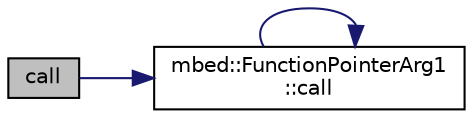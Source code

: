 digraph "call"
{
 // LATEX_PDF_SIZE
  edge [fontname="Helvetica",fontsize="10",labelfontname="Helvetica",labelfontsize="10"];
  node [fontname="Helvetica",fontsize="10",shape=record];
  rankdir="LR";
  Node1 [label="call",height=0.2,width=0.4,color="black", fillcolor="grey75", style="filled", fontcolor="black",tooltip=" "];
  Node1 -> Node2 [color="midnightblue",fontsize="10",style="solid",fontname="Helvetica"];
  Node2 [label="mbed::FunctionPointerArg1\l::call",height=0.2,width=0.4,color="black", fillcolor="white", style="filled",URL="$group__platform.html#ga0c53d39a31c7b15fb472f9c4d9121bec",tooltip=" "];
  Node2 -> Node2 [color="midnightblue",fontsize="10",style="solid",fontname="Helvetica"];
}
